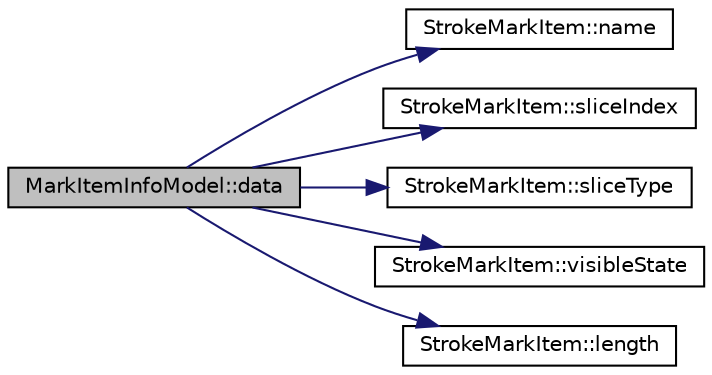 digraph "MarkItemInfoModel::data"
{
  edge [fontname="Helvetica",fontsize="10",labelfontname="Helvetica",labelfontsize="10"];
  node [fontname="Helvetica",fontsize="10",shape=record];
  rankdir="LR";
  Node5 [label="MarkItemInfoModel::data",height=0.2,width=0.4,color="black", fillcolor="grey75", style="filled", fontcolor="black"];
  Node5 -> Node6 [color="midnightblue",fontsize="10",style="solid",fontname="Helvetica"];
  Node6 [label="StrokeMarkItem::name",height=0.2,width=0.4,color="black", fillcolor="white", style="filled",URL="$class_stroke_mark_item.html#aaecec181336552b1d43766f3ac479943"];
  Node5 -> Node7 [color="midnightblue",fontsize="10",style="solid",fontname="Helvetica"];
  Node7 [label="StrokeMarkItem::sliceIndex",height=0.2,width=0.4,color="black", fillcolor="white", style="filled",URL="$class_stroke_mark_item.html#a9b2c61e0410a45f6052fff1435c65f71"];
  Node5 -> Node8 [color="midnightblue",fontsize="10",style="solid",fontname="Helvetica"];
  Node8 [label="StrokeMarkItem::sliceType",height=0.2,width=0.4,color="black", fillcolor="white", style="filled",URL="$class_stroke_mark_item.html#a9e172d94724405391f7f55e72dc4cdbd"];
  Node5 -> Node9 [color="midnightblue",fontsize="10",style="solid",fontname="Helvetica"];
  Node9 [label="StrokeMarkItem::visibleState",height=0.2,width=0.4,color="black", fillcolor="white", style="filled",URL="$class_stroke_mark_item.html#aa589264b91dafeeb18f5a728c0e11ffe"];
  Node5 -> Node10 [color="midnightblue",fontsize="10",style="solid",fontname="Helvetica"];
  Node10 [label="StrokeMarkItem::length",height=0.2,width=0.4,color="black", fillcolor="white", style="filled",URL="$class_stroke_mark_item.html#a4c298af776709d8c09135998142f6468"];
}
